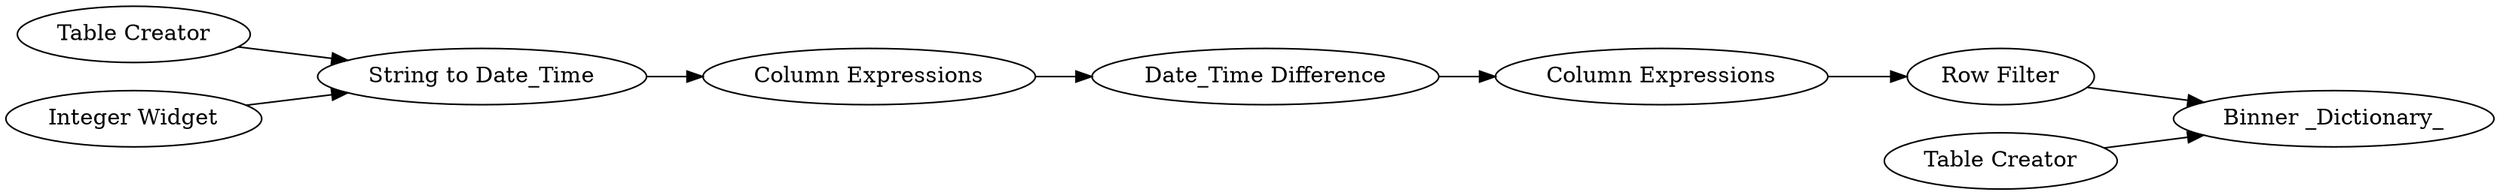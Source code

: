 digraph {
	1 [label="Table Creator"]
	2 [label="String to Date_Time"]
	3 [label="Integer Widget"]
	4 [label="Date_Time Difference"]
	5 [label="Column Expressions"]
	6 [label="Column Expressions"]
	7 [label="Table Creator"]
	8 [label="Row Filter"]
	11 [label="Binner _Dictionary_"]
	1 -> 2
	2 -> 5
	3 -> 2
	4 -> 6
	5 -> 4
	6 -> 8
	7 -> 11
	8 -> 11
	rankdir=LR
}
